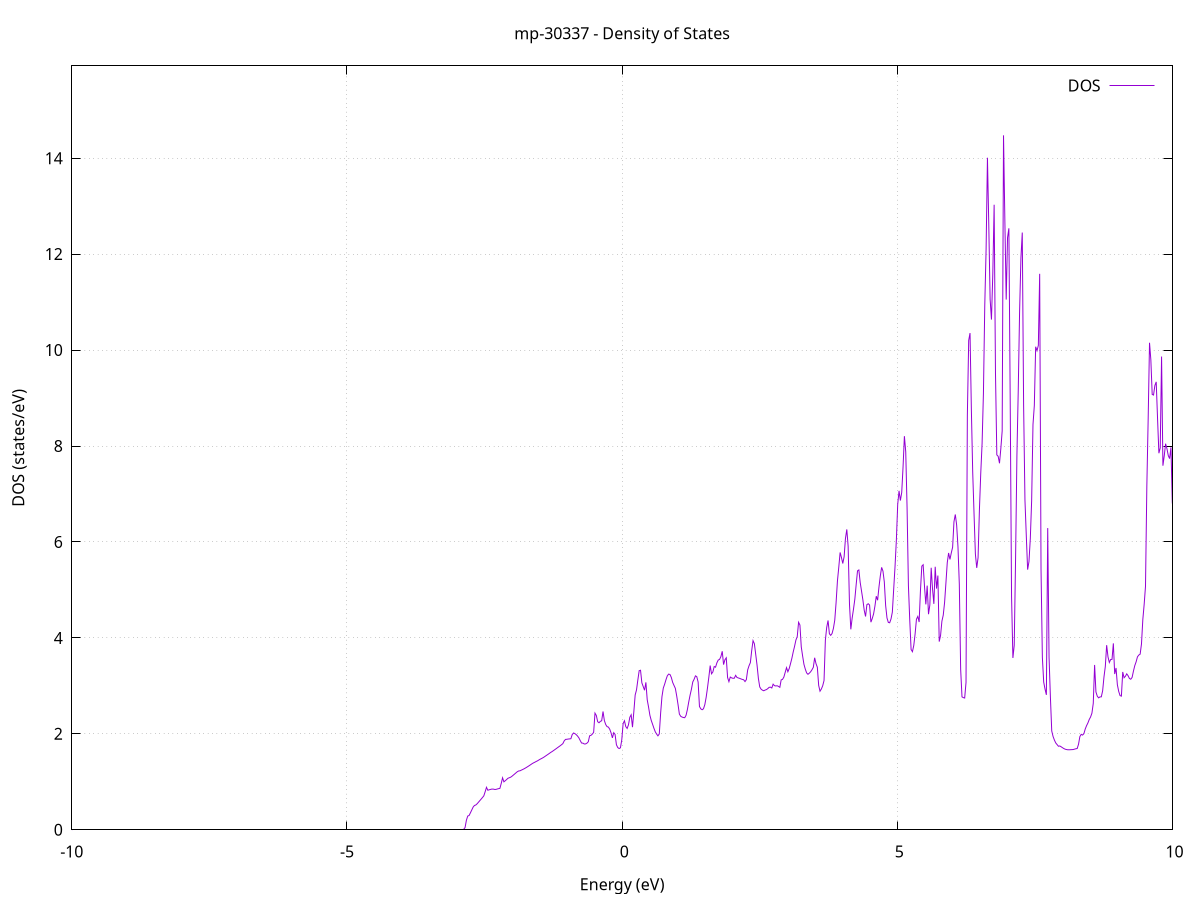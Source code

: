 set title 'mp-30337 - Density of States'
set xlabel 'Energy (eV)'
set ylabel 'DOS (states/eV)'
set grid
set xrange [-10:10]
set yrange [0:15.924]
set xzeroaxis lt -1
set terminal png size 800,600
set output 'mp-30337_dos_gnuplot.png'
plot '-' using 1:2 with lines title 'DOS'
-31.694700 0.000000
-31.670400 0.000000
-31.646000 0.000000
-31.621700 0.000000
-31.597300 0.000000
-31.573000 0.000000
-31.548700 0.000000
-31.524300 0.000000
-31.500000 0.000000
-31.475700 0.000000
-31.451300 0.000000
-31.427000 0.000000
-31.402600 0.000000
-31.378300 0.000000
-31.354000 0.000000
-31.329600 0.000000
-31.305300 0.000000
-31.281000 0.000000
-31.256600 0.000000
-31.232300 0.000000
-31.207900 0.000000
-31.183600 0.000000
-31.159300 0.000000
-31.134900 0.000000
-31.110600 0.000000
-31.086200 0.000000
-31.061900 0.000000
-31.037600 0.000000
-31.013200 0.000000
-30.988900 0.000000
-30.964600 0.000000
-30.940200 0.000000
-30.915900 0.000000
-30.891500 0.000000
-30.867200 0.000000
-30.842900 0.000000
-30.818500 0.000000
-30.794200 0.000000
-30.769900 0.000000
-30.745500 0.000000
-30.721200 0.000000
-30.696800 0.000000
-30.672500 0.000000
-30.648200 0.000000
-30.623800 0.000000
-30.599500 0.000000
-30.575200 0.000000
-30.550800 0.000000
-30.526500 0.000000
-30.502100 0.000000
-30.477800 0.000000
-30.453500 0.000000
-30.429100 0.000000
-30.404800 0.000000
-30.380400 0.000000
-30.356100 0.000000
-30.331800 0.000000
-30.307400 0.000000
-30.283100 0.000000
-30.258800 0.000000
-30.234400 0.000000
-30.210100 0.000000
-30.185700 0.000000
-30.161400 0.000000
-30.137100 0.000000
-30.112700 0.000000
-30.088400 0.000000
-30.064100 0.000000
-30.039700 0.000000
-30.015400 0.000000
-29.991000 0.000000
-29.966700 0.000000
-29.942400 0.000000
-29.918000 0.000000
-29.893700 0.000000
-29.869400 0.000000
-29.845000 0.000000
-29.820700 0.000000
-29.796300 0.000000
-29.772000 0.000000
-29.747700 0.000000
-29.723300 0.000000
-29.699000 0.000000
-29.674600 0.000000
-29.650300 0.000000
-29.626000 0.000000
-29.601600 0.000000
-29.577300 0.000000
-29.553000 0.000000
-29.528600 0.000000
-29.504300 0.000000
-29.479900 0.000000
-29.455600 0.000000
-29.431300 0.000000
-29.406900 0.000000
-29.382600 0.000000
-29.358300 0.000000
-29.333900 0.000000
-29.309600 0.000000
-29.285200 0.000000
-29.260900 0.000000
-29.236600 0.000000
-29.212200 0.000000
-29.187900 0.000000
-29.163600 0.000000
-29.139200 0.000000
-29.114900 0.000000
-29.090500 0.000000
-29.066200 0.000000
-29.041900 0.000000
-29.017500 0.000000
-28.993200 0.000000
-28.968800 0.000000
-28.944500 0.000000
-28.920200 0.000000
-28.895800 0.000000
-28.871500 0.000000
-28.847200 0.000000
-28.822800 0.000000
-28.798500 0.000000
-28.774100 0.000000
-28.749800 0.000000
-28.725500 0.000000
-28.701100 0.000000
-28.676800 0.000000
-28.652500 0.000000
-28.628100 0.000000
-28.603800 0.000000
-28.579400 0.000000
-28.555100 0.000000
-28.530800 0.000000
-28.506400 0.000000
-28.482100 0.000000
-28.457800 0.000000
-28.433400 0.000000
-28.409100 0.000000
-28.384700 0.000000
-28.360400 0.000000
-28.336100 0.000000
-28.311700 0.000000
-28.287400 0.000000
-28.263000 0.000000
-28.238700 0.000000
-28.214400 0.000000
-28.190000 0.000000
-28.165700 0.000000
-28.141400 0.000000
-28.117000 0.000000
-28.092700 0.000000
-28.068300 0.000000
-28.044000 0.000000
-28.019700 0.000000
-27.995300 0.000000
-27.971000 0.000000
-27.946700 0.000000
-27.922300 0.000000
-27.898000 0.000000
-27.873600 0.000000
-27.849300 0.000000
-27.825000 0.000000
-27.800600 0.000000
-27.776300 0.000000
-27.752000 0.000000
-27.727600 0.000000
-27.703300 0.000000
-27.678900 0.000000
-27.654600 0.000000
-27.630300 0.000000
-27.605900 0.000000
-27.581600 0.000000
-27.557200 0.000000
-27.532900 0.000000
-27.508600 0.000000
-27.484200 0.000000
-27.459900 0.000000
-27.435600 0.000000
-27.411200 0.000000
-27.386900 0.000000
-27.362500 0.000000
-27.338200 0.000000
-27.313900 0.000000
-27.289500 0.000000
-27.265200 0.000000
-27.240900 0.000000
-27.216500 0.000000
-27.192200 0.000000
-27.167800 0.000000
-27.143500 0.000000
-27.119200 0.000000
-27.094800 0.000000
-27.070500 0.000000
-27.046100 0.000000
-27.021800 0.000000
-26.997500 0.000000
-26.973100 0.000000
-26.948800 0.000000
-26.924500 0.000000
-26.900100 0.000000
-26.875800 0.000000
-26.851400 0.000000
-26.827100 0.000000
-26.802800 0.000000
-26.778400 0.000000
-26.754100 0.000000
-26.729800 0.000000
-26.705400 0.000000
-26.681100 0.000000
-26.656700 0.000000
-26.632400 0.000000
-26.608100 0.000000
-26.583700 0.000000
-26.559400 0.000000
-26.535100 0.000000
-26.510700 0.000000
-26.486400 0.000000
-26.462000 0.000000
-26.437700 0.000000
-26.413400 0.000000
-26.389000 0.000000
-26.364700 0.000000
-26.340300 0.000000
-26.316000 0.000000
-26.291700 0.000000
-26.267300 0.000000
-26.243000 0.000000
-26.218700 0.000000
-26.194300 0.000000
-26.170000 0.000000
-26.145600 0.000000
-26.121300 0.000000
-26.097000 0.000000
-26.072600 0.000000
-26.048300 0.000000
-26.024000 0.000000
-25.999600 0.000000
-25.975300 0.000000
-25.950900 0.000000
-25.926600 0.000000
-25.902300 0.000000
-25.877900 0.000000
-25.853600 0.000000
-25.829300 0.000000
-25.804900 0.000000
-25.780600 0.000000
-25.756200 0.000000
-25.731900 0.000000
-25.707600 0.000000
-25.683200 0.000000
-25.658900 0.000000
-25.634500 0.000000
-25.610200 0.000000
-25.585900 0.000000
-25.561500 0.000000
-25.537200 0.000000
-25.512900 0.000000
-25.488500 0.000000
-25.464200 0.000000
-25.439800 0.000000
-25.415500 0.000000
-25.391200 0.000000
-25.366800 0.000000
-25.342500 0.000000
-25.318200 0.000000
-25.293800 0.000000
-25.269500 0.000000
-25.245100 0.000000
-25.220800 0.000000
-25.196500 0.000000
-25.172100 0.000000
-25.147800 0.000000
-25.123500 0.000000
-25.099100 0.000000
-25.074800 0.000000
-25.050400 0.000000
-25.026100 0.000000
-25.001800 0.000000
-24.977400 0.000000
-24.953100 0.000000
-24.928700 0.000000
-24.904400 0.000000
-24.880100 0.000000
-24.855700 0.000000
-24.831400 0.000000
-24.807100 0.000000
-24.782700 0.000000
-24.758400 0.000000
-24.734000 0.000000
-24.709700 0.000000
-24.685400 0.000000
-24.661000 0.000000
-24.636700 0.000000
-24.612400 0.000000
-24.588000 0.000000
-24.563700 0.000000
-24.539300 0.000000
-24.515000 0.000000
-24.490700 0.000000
-24.466300 0.000000
-24.442000 0.000000
-24.417700 0.000000
-24.393300 0.000000
-24.369000 0.000000
-24.344600 0.000000
-24.320300 0.000000
-24.296000 0.000000
-24.271600 0.000000
-24.247300 0.000000
-24.222900 0.000000
-24.198600 0.000000
-24.174300 0.000000
-24.149900 0.000000
-24.125600 0.000000
-24.101300 0.000000
-24.076900 0.000000
-24.052600 0.000000
-24.028200 0.000000
-24.003900 0.000000
-23.979600 0.000000
-23.955200 0.000000
-23.930900 0.000000
-23.906600 0.000000
-23.882200 0.000000
-23.857900 0.000000
-23.833500 0.000000
-23.809200 0.000000
-23.784900 0.000000
-23.760500 0.000000
-23.736200 0.000000
-23.711900 0.000000
-23.687500 0.000000
-23.663200 0.000000
-23.638800 0.000000
-23.614500 0.000000
-23.590200 0.000000
-23.565800 0.000000
-23.541500 0.000000
-23.517100 0.000000
-23.492800 0.000000
-23.468500 0.000000
-23.444100 0.000000
-23.419800 0.000000
-23.395500 0.000000
-23.371100 0.000000
-23.346800 0.000000
-23.322400 0.000000
-23.298100 0.000000
-23.273800 0.000000
-23.249400 0.000000
-23.225100 0.000000
-23.200800 0.000000
-23.176400 0.000000
-23.152100 0.000000
-23.127700 0.000000
-23.103400 0.000000
-23.079100 0.000000
-23.054700 0.000000
-23.030400 0.000000
-23.006100 0.000000
-22.981700 0.000000
-22.957400 0.000000
-22.933000 0.000000
-22.908700 0.000000
-22.884400 0.000000
-22.860000 0.000000
-22.835700 0.000000
-22.811300 0.000000
-22.787000 0.000000
-22.762700 0.000000
-22.738300 0.000000
-22.714000 0.000000
-22.689700 0.000000
-22.665300 0.000000
-22.641000 0.000000
-22.616600 0.000000
-22.592300 0.000000
-22.568000 0.000000
-22.543600 0.000000
-22.519300 0.000000
-22.495000 0.000000
-22.470600 0.000000
-22.446300 0.000000
-22.421900 0.000000
-22.397600 0.000000
-22.373300 0.000000
-22.348900 0.000000
-22.324600 0.000000
-22.300300 0.000000
-22.275900 0.000000
-22.251600 0.000000
-22.227200 0.000000
-22.202900 0.000000
-22.178600 0.000000
-22.154200 0.000000
-22.129900 0.000000
-22.105500 0.000000
-22.081200 0.000000
-22.056900 0.000000
-22.032500 0.000000
-22.008200 0.000000
-21.983900 0.000000
-21.959500 0.000000
-21.935200 0.000000
-21.910800 0.000000
-21.886500 0.000000
-21.862200 0.000000
-21.837800 0.000000
-21.813500 0.000000
-21.789200 0.000000
-21.764800 0.000000
-21.740500 0.000000
-21.716100 0.000000
-21.691800 0.000000
-21.667500 0.000000
-21.643100 0.000000
-21.618800 0.000000
-21.594400 0.000000
-21.570100 0.000000
-21.545800 0.000000
-21.521400 0.000000
-21.497100 0.000000
-21.472800 0.000000
-21.448400 0.000000
-21.424100 0.000000
-21.399700 0.000000
-21.375400 0.000000
-21.351100 0.000000
-21.326700 0.000000
-21.302400 0.000000
-21.278100 0.000000
-21.253700 0.000000
-21.229400 0.000000
-21.205000 0.000000
-21.180700 0.000000
-21.156400 0.000000
-21.132000 0.000000
-21.107700 0.000000
-21.083400 0.000000
-21.059000 0.000000
-21.034700 0.000000
-21.010300 0.000000
-20.986000 0.000000
-20.961700 0.000000
-20.937300 0.000000
-20.913000 0.000000
-20.888600 0.000000
-20.864300 0.000000
-20.840000 0.000000
-20.815600 0.000000
-20.791300 0.000000
-20.767000 0.000000
-20.742600 0.000000
-20.718300 0.000000
-20.693900 0.000000
-20.669600 0.000000
-20.645300 0.000000
-20.620900 0.000000
-20.596600 0.000000
-20.572300 0.000000
-20.547900 0.000000
-20.523600 0.000000
-20.499200 0.000000
-20.474900 0.000000
-20.450600 0.000000
-20.426200 0.000000
-20.401900 0.000000
-20.377600 0.000000
-20.353200 0.000000
-20.328900 0.000000
-20.304500 0.000000
-20.280200 0.000000
-20.255900 0.000000
-20.231500 0.000000
-20.207200 0.000000
-20.182800 0.000000
-20.158500 0.000000
-20.134200 0.000000
-20.109800 0.000000
-20.085500 0.000000
-20.061200 0.000000
-20.036800 0.000000
-20.012500 0.000000
-19.988100 0.000000
-19.963800 0.000000
-19.939500 0.000000
-19.915100 0.000000
-19.890800 0.000000
-19.866500 0.000000
-19.842100 0.000000
-19.817800 0.000000
-19.793400 0.000000
-19.769100 0.000000
-19.744800 0.000000
-19.720400 0.000000
-19.696100 0.000000
-19.671800 0.000000
-19.647400 0.000000
-19.623100 0.000000
-19.598700 0.000000
-19.574400 0.000000
-19.550100 0.000000
-19.525700 0.000000
-19.501400 0.000000
-19.477000 0.000000
-19.452700 0.000000
-19.428400 0.000000
-19.404000 0.000000
-19.379700 0.000000
-19.355400 0.000000
-19.331000 0.000000
-19.306700 0.000000
-19.282300 0.000000
-19.258000 0.000000
-19.233700 0.000000
-19.209300 0.000000
-19.185000 0.000000
-19.160700 0.000000
-19.136300 0.000000
-19.112000 0.000000
-19.087600 0.000000
-19.063300 0.000000
-19.039000 0.000000
-19.014600 0.000000
-18.990300 0.000000
-18.966000 0.000000
-18.941600 0.000000
-18.917300 0.000000
-18.892900 0.000000
-18.868600 0.000000
-18.844300 0.000000
-18.819900 0.000000
-18.795600 0.000000
-18.771200 0.000000
-18.746900 0.000000
-18.722600 0.000000
-18.698200 0.000000
-18.673900 0.000000
-18.649600 0.000000
-18.625200 0.000000
-18.600900 0.000000
-18.576500 0.000000
-18.552200 0.000000
-18.527900 0.000000
-18.503500 0.000000
-18.479200 0.000000
-18.454900 0.000000
-18.430500 0.000000
-18.406200 0.000000
-18.381800 0.000000
-18.357500 0.000000
-18.333200 0.000000
-18.308800 0.000000
-18.284500 0.000000
-18.260200 0.000000
-18.235800 0.000000
-18.211500 0.000000
-18.187100 0.000000
-18.162800 0.000000
-18.138500 0.000000
-18.114100 0.000000
-18.089800 0.000000
-18.065400 0.000000
-18.041100 0.000000
-18.016800 0.000000
-17.992400 0.000000
-17.968100 0.000000
-17.943800 0.000000
-17.919400 0.000000
-17.895100 0.000000
-17.870700 0.000000
-17.846400 0.000000
-17.822100 0.000000
-17.797700 0.000000
-17.773400 0.000000
-17.749100 0.000000
-17.724700 0.000000
-17.700400 0.000000
-17.676000 0.000000
-17.651700 0.000000
-17.627400 0.000000
-17.603000 0.000000
-17.578700 0.000000
-17.554400 0.000000
-17.530000 0.000000
-17.505700 0.000000
-17.481300 0.000000
-17.457000 0.000000
-17.432700 0.000000
-17.408300 0.000000
-17.384000 0.000000
-17.359600 0.000000
-17.335300 0.000000
-17.311000 0.000000
-17.286600 0.000000
-17.262300 0.000000
-17.238000 0.000000
-17.213600 0.000000
-17.189300 0.000000
-17.164900 0.000000
-17.140600 0.000000
-17.116300 0.000000
-17.091900 0.000000
-17.067600 0.000000
-17.043300 0.000000
-17.018900 0.000000
-16.994600 0.000000
-16.970200 0.000000
-16.945900 0.000000
-16.921600 0.000000
-16.897200 0.000000
-16.872900 0.000000
-16.848600 0.000000
-16.824200 0.000000
-16.799900 0.000000
-16.775500 0.000000
-16.751200 0.000000
-16.726900 0.000000
-16.702500 0.000000
-16.678200 0.000000
-16.653800 0.000000
-16.629500 0.000000
-16.605200 0.000000
-16.580800 0.000000
-16.556500 0.000000
-16.532200 0.000000
-16.507800 0.000000
-16.483500 0.000000
-16.459100 0.000000
-16.434800 0.000000
-16.410500 0.000000
-16.386100 0.000000
-16.361800 0.000000
-16.337500 0.000000
-16.313100 0.000000
-16.288800 0.000000
-16.264400 0.000000
-16.240100 0.000000
-16.215800 0.000000
-16.191400 0.000000
-16.167100 0.000000
-16.142800 0.000000
-16.118400 0.000000
-16.094100 0.000000
-16.069700 0.000000
-16.045400 0.000000
-16.021100 0.000000
-15.996700 0.000000
-15.972400 0.000000
-15.948000 0.000000
-15.923700 0.000000
-15.899400 0.000000
-15.875000 0.000000
-15.850700 0.000000
-15.826400 0.000000
-15.802000 0.000000
-15.777700 0.000000
-15.753300 0.000000
-15.729000 0.000000
-15.704700 0.000000
-15.680300 0.000000
-15.656000 0.000000
-15.631700 0.000000
-15.607300 0.000000
-15.583000 0.000000
-15.558600 0.000000
-15.534300 0.000000
-15.510000 0.000000
-15.485600 0.000000
-15.461300 0.000000
-15.436900 0.000000
-15.412600 0.000000
-15.388300 0.000000
-15.363900 0.000000
-15.339600 0.000000
-15.315300 0.000000
-15.290900 0.000000
-15.266600 0.000000
-15.242200 0.000000
-15.217900 0.000000
-15.193600 0.000000
-15.169200 0.000000
-15.144900 0.000000
-15.120600 0.000000
-15.096200 0.000000
-15.071900 0.000000
-15.047500 0.000000
-15.023200 0.000000
-14.998900 0.000000
-14.974500 0.000000
-14.950200 0.000000
-14.925900 0.000000
-14.901500 0.000000
-14.877200 0.000000
-14.852800 0.000000
-14.828500 0.000000
-14.804200 0.000000
-14.779800 0.000000
-14.755500 0.000000
-14.731100 0.000000
-14.706800 0.000000
-14.682500 0.000000
-14.658100 0.000000
-14.633800 0.000000
-14.609500 0.000000
-14.585100 0.000000
-14.560800 0.000000
-14.536400 0.000000
-14.512100 0.000000
-14.487800 0.000000
-14.463400 0.000000
-14.439100 0.000000
-14.414800 0.000000
-14.390400 0.000000
-14.366100 0.000000
-14.341700 0.000000
-14.317400 0.000000
-14.293100 0.000000
-14.268700 0.000000
-14.244400 0.000000
-14.220100 0.000000
-14.195700 0.000000
-14.171400 0.000000
-14.147000 0.000000
-14.122700 0.000000
-14.098400 0.000000
-14.074000 0.000000
-14.049700 0.000000
-14.025300 0.000000
-14.001000 0.000000
-13.976700 0.000000
-13.952300 0.000000
-13.928000 0.000000
-13.903700 0.000000
-13.879300 0.000000
-13.855000 0.000000
-13.830600 0.000000
-13.806300 0.000000
-13.782000 0.000000
-13.757600 0.000000
-13.733300 0.000000
-13.709000 0.000000
-13.684600 0.000000
-13.660300 0.000000
-13.635900 0.000000
-13.611600 0.000000
-13.587300 0.000000
-13.562900 0.000000
-13.538600 0.000000
-13.514300 0.000000
-13.489900 0.000000
-13.465600 0.000000
-13.441200 0.000000
-13.416900 0.000000
-13.392600 0.000000
-13.368200 0.000000
-13.343900 0.000000
-13.319500 0.000000
-13.295200 0.000000
-13.270900 0.000000
-13.246500 0.000000
-13.222200 0.000000
-13.197900 0.000000
-13.173500 0.000000
-13.149200 0.000000
-13.124800 0.000000
-13.100500 0.000000
-13.076200 0.000000
-13.051800 0.000000
-13.027500 0.000000
-13.003200 0.000000
-12.978800 0.000000
-12.954500 0.000000
-12.930100 0.000000
-12.905800 0.000000
-12.881500 0.000000
-12.857100 0.000000
-12.832800 0.000000
-12.808500 0.000000
-12.784100 0.000000
-12.759800 0.000000
-12.735400 0.000000
-12.711100 0.000000
-12.686800 0.000000
-12.662400 0.000000
-12.638100 0.000000
-12.613700 0.000000
-12.589400 0.000000
-12.565100 0.000000
-12.540700 0.000000
-12.516400 0.000000
-12.492100 0.000000
-12.467700 0.000000
-12.443400 0.000000
-12.419000 0.000000
-12.394700 0.000000
-12.370400 0.000000
-12.346000 0.000000
-12.321700 0.000000
-12.297400 0.000000
-12.273000 0.000000
-12.248700 0.000000
-12.224300 0.000000
-12.200000 0.000000
-12.175700 0.000000
-12.151300 0.000000
-12.127000 0.000000
-12.102700 0.000000
-12.078300 0.000000
-12.054000 0.000000
-12.029600 0.000000
-12.005300 0.000000
-11.981000 0.000000
-11.956600 0.000000
-11.932300 0.000000
-11.907900 0.000000
-11.883600 0.000000
-11.859300 0.000000
-11.834900 0.000000
-11.810600 0.000000
-11.786300 0.000000
-11.761900 0.000000
-11.737600 0.000000
-11.713200 0.000000
-11.688900 0.000000
-11.664600 0.000000
-11.640200 0.000000
-11.615900 0.000000
-11.591600 0.000000
-11.567200 0.000000
-11.542900 0.000000
-11.518500 0.000000
-11.494200 0.000000
-11.469900 0.000000
-11.445500 0.000000
-11.421200 0.000000
-11.396900 0.000000
-11.372500 0.000000
-11.348200 0.000000
-11.323800 0.000000
-11.299500 0.000000
-11.275200 0.000000
-11.250800 0.000000
-11.226500 0.000000
-11.202100 0.000000
-11.177800 0.000000
-11.153500 0.000000
-11.129100 0.000000
-11.104800 0.000000
-11.080500 0.000000
-11.056100 0.000000
-11.031800 0.000000
-11.007400 0.000000
-10.983100 0.000000
-10.958800 0.000000
-10.934400 0.000000
-10.910100 0.000000
-10.885800 0.000000
-10.861400 0.000000
-10.837100 0.000000
-10.812700 0.000000
-10.788400 0.000000
-10.764100 0.000000
-10.739700 0.000000
-10.715400 0.000000
-10.691100 0.000000
-10.666700 0.000000
-10.642400 0.000000
-10.618000 0.000000
-10.593700 0.000000
-10.569400 0.000000
-10.545000 0.000000
-10.520700 0.000000
-10.496300 0.000000
-10.472000 0.000000
-10.447700 0.000000
-10.423300 0.000000
-10.399000 0.000000
-10.374700 0.000000
-10.350300 0.000000
-10.326000 0.000000
-10.301600 0.000000
-10.277300 0.000000
-10.253000 0.000000
-10.228600 0.000000
-10.204300 0.000000
-10.180000 0.000000
-10.155600 0.000000
-10.131300 0.000000
-10.106900 0.000000
-10.082600 0.000000
-10.058300 0.000000
-10.033900 0.000000
-10.009600 0.000000
-9.985200 0.000000
-9.960900 0.000000
-9.936600 0.000000
-9.912200 0.000000
-9.887900 0.000000
-9.863600 0.000000
-9.839200 0.000000
-9.814900 0.000000
-9.790500 0.000000
-9.766200 0.000000
-9.741900 0.000000
-9.717500 0.000000
-9.693200 0.000000
-9.668900 0.000000
-9.644500 0.000000
-9.620200 0.000000
-9.595800 0.000000
-9.571500 0.000000
-9.547200 0.000000
-9.522800 0.000000
-9.498500 0.000000
-9.474200 0.000000
-9.449800 0.000000
-9.425500 0.000000
-9.401100 0.000000
-9.376800 0.000000
-9.352500 0.000000
-9.328100 0.000000
-9.303800 0.000000
-9.279400 0.000000
-9.255100 0.000000
-9.230800 0.000000
-9.206400 0.000000
-9.182100 0.000000
-9.157800 0.000000
-9.133400 0.000000
-9.109100 0.000000
-9.084700 0.000000
-9.060400 0.000000
-9.036100 0.000000
-9.011700 0.000000
-8.987400 0.000000
-8.963100 0.000000
-8.938700 0.000000
-8.914400 0.000000
-8.890000 0.000000
-8.865700 0.000000
-8.841400 0.000000
-8.817000 0.000000
-8.792700 0.000000
-8.768400 0.000000
-8.744000 0.000000
-8.719700 0.000000
-8.695300 0.000000
-8.671000 0.000000
-8.646700 0.000000
-8.622300 0.000000
-8.598000 0.000000
-8.573600 0.000000
-8.549300 0.000000
-8.525000 0.000000
-8.500600 0.000000
-8.476300 0.000000
-8.452000 0.000000
-8.427600 0.000000
-8.403300 0.000000
-8.378900 0.000000
-8.354600 0.000000
-8.330300 0.000000
-8.305900 0.000000
-8.281600 0.000000
-8.257300 0.000000
-8.232900 0.000000
-8.208600 0.000000
-8.184200 0.000000
-8.159900 0.000000
-8.135600 0.000000
-8.111200 0.000000
-8.086900 0.000000
-8.062600 0.000000
-8.038200 0.000000
-8.013900 0.000000
-7.989500 0.000000
-7.965200 0.000000
-7.940900 0.000000
-7.916500 0.000000
-7.892200 0.000000
-7.867800 0.000000
-7.843500 0.000000
-7.819200 0.000000
-7.794800 0.000000
-7.770500 0.000000
-7.746200 0.000000
-7.721800 0.000000
-7.697500 0.000000
-7.673100 0.000000
-7.648800 0.000000
-7.624500 0.000000
-7.600100 0.000000
-7.575800 0.000000
-7.551500 0.000000
-7.527100 0.000000
-7.502800 0.000000
-7.478400 0.000000
-7.454100 0.000000
-7.429800 0.000000
-7.405400 0.000000
-7.381100 0.000000
-7.356800 0.000000
-7.332400 0.000000
-7.308100 0.000000
-7.283700 0.000000
-7.259400 0.000000
-7.235100 0.000000
-7.210700 0.000000
-7.186400 0.000000
-7.162000 0.000000
-7.137700 0.000000
-7.113400 0.000000
-7.089000 0.000000
-7.064700 0.000000
-7.040400 0.000000
-7.016000 0.000000
-6.991700 0.000000
-6.967300 0.000000
-6.943000 0.000000
-6.918700 0.000000
-6.894300 0.000000
-6.870000 0.000000
-6.845700 0.000000
-6.821300 0.000000
-6.797000 0.000000
-6.772600 0.000000
-6.748300 0.000000
-6.724000 0.000000
-6.699600 0.000000
-6.675300 0.000000
-6.651000 0.000000
-6.626600 0.000000
-6.602300 0.000000
-6.577900 0.000000
-6.553600 0.000000
-6.529300 0.000000
-6.504900 0.000000
-6.480600 0.000000
-6.456200 0.000000
-6.431900 0.000000
-6.407600 0.000000
-6.383200 0.000000
-6.358900 0.000000
-6.334600 0.000000
-6.310200 0.000000
-6.285900 0.000000
-6.261500 0.000000
-6.237200 0.000000
-6.212900 0.000000
-6.188500 0.000000
-6.164200 0.000000
-6.139900 0.000000
-6.115500 0.000000
-6.091200 0.000000
-6.066800 0.000000
-6.042500 0.000000
-6.018200 0.000000
-5.993800 0.000000
-5.969500 0.000000
-5.945200 0.000000
-5.920800 0.000000
-5.896500 0.000000
-5.872100 0.000000
-5.847800 0.000000
-5.823500 0.000000
-5.799100 0.000000
-5.774800 0.000000
-5.750400 0.000000
-5.726100 0.000000
-5.701800 0.000000
-5.677400 0.000000
-5.653100 0.000000
-5.628800 0.000000
-5.604400 0.000000
-5.580100 0.000000
-5.555700 0.000000
-5.531400 0.000000
-5.507100 0.000000
-5.482700 0.000000
-5.458400 0.000000
-5.434100 0.000000
-5.409700 0.000000
-5.385400 0.000000
-5.361000 0.000000
-5.336700 0.000000
-5.312400 0.000000
-5.288000 0.000000
-5.263700 0.000000
-5.239400 0.000000
-5.215000 0.000000
-5.190700 0.000000
-5.166300 0.000000
-5.142000 0.000000
-5.117700 0.000000
-5.093300 0.000000
-5.069000 0.000000
-5.044600 0.000000
-5.020300 0.000000
-4.996000 0.000000
-4.971600 0.000000
-4.947300 0.000000
-4.923000 0.000000
-4.898600 0.000000
-4.874300 0.000000
-4.849900 0.000000
-4.825600 0.000000
-4.801300 0.000000
-4.776900 0.000000
-4.752600 0.000000
-4.728300 0.000000
-4.703900 0.000000
-4.679600 0.000000
-4.655200 0.000000
-4.630900 0.000000
-4.606600 0.000000
-4.582200 0.000000
-4.557900 0.000000
-4.533600 0.000000
-4.509200 0.000000
-4.484900 0.000000
-4.460500 0.000000
-4.436200 0.000000
-4.411900 0.000000
-4.387500 0.000000
-4.363200 0.000000
-4.338800 0.000000
-4.314500 0.000000
-4.290200 0.000000
-4.265800 0.000000
-4.241500 0.000000
-4.217200 0.000000
-4.192800 0.000000
-4.168500 0.000000
-4.144100 0.000000
-4.119800 0.000000
-4.095500 0.000000
-4.071100 0.000000
-4.046800 0.000000
-4.022500 0.000000
-3.998100 0.000000
-3.973800 0.000000
-3.949400 0.000000
-3.925100 0.000000
-3.900800 0.000000
-3.876400 0.000000
-3.852100 0.000000
-3.827700 0.000000
-3.803400 0.000000
-3.779100 0.000000
-3.754700 0.000000
-3.730400 0.000000
-3.706100 0.000000
-3.681700 0.000000
-3.657400 0.000000
-3.633000 0.000000
-3.608700 0.000000
-3.584400 0.000000
-3.560000 0.000000
-3.535700 0.000000
-3.511400 0.000000
-3.487000 0.000000
-3.462700 0.000000
-3.438300 0.000000
-3.414000 0.000000
-3.389700 0.000000
-3.365300 0.000000
-3.341000 0.000000
-3.316700 0.000000
-3.292300 0.000000
-3.268000 0.000000
-3.243600 0.000000
-3.219300 0.000000
-3.195000 0.000000
-3.170600 0.000000
-3.146300 0.000000
-3.121900 0.000000
-3.097600 0.000000
-3.073300 0.000000
-3.048900 0.000000
-3.024600 0.000000
-3.000300 0.000000
-2.975900 0.000000
-2.951600 0.000000
-2.927200 0.000000
-2.902900 0.000000
-2.878600 0.000000
-2.854200 0.045900
-2.829900 0.198100
-2.805600 0.286300
-2.781200 0.297000
-2.756900 0.353200
-2.732500 0.412400
-2.708200 0.471600
-2.683900 0.506400
-2.659500 0.516300
-2.635200 0.541900
-2.610900 0.574300
-2.586500 0.606800
-2.562200 0.639200
-2.537800 0.672400
-2.513500 0.706900
-2.489200 0.792600
-2.464800 0.885000
-2.440500 0.824100
-2.416100 0.833400
-2.391800 0.841100
-2.367500 0.848600
-2.343100 0.848400
-2.318800 0.841200
-2.294500 0.841100
-2.270100 0.849800
-2.245800 0.857200
-2.221400 0.863000
-2.197100 0.965700
-2.172800 1.083300
-2.148400 0.999200
-2.124100 1.022500
-2.099800 1.047000
-2.075400 1.073100
-2.051100 1.084800
-2.026700 1.095300
-2.002400 1.115500
-1.978100 1.138800
-1.953700 1.162400
-1.929400 1.186400
-1.905100 1.209900
-1.880700 1.225700
-1.856400 1.229100
-1.832000 1.243200
-1.807700 1.256200
-1.783400 1.270300
-1.759000 1.286000
-1.734700 1.303000
-1.710300 1.320400
-1.686000 1.338700
-1.661700 1.357600
-1.637300 1.376700
-1.613000 1.393300
-1.588700 1.407000
-1.564300 1.422300
-1.540000 1.436000
-1.515600 1.453100
-1.491300 1.469700
-1.467000 1.484200
-1.442600 1.499200
-1.418300 1.516400
-1.394000 1.535800
-1.369600 1.554900
-1.345300 1.574000
-1.320900 1.593600
-1.296600 1.613700
-1.272300 1.630800
-1.247900 1.650400
-1.223600 1.670300
-1.199300 1.690300
-1.174900 1.710900
-1.150600 1.731100
-1.126200 1.751100
-1.101900 1.772700
-1.077600 1.795300
-1.053200 1.852300
-1.028900 1.883800
-1.004500 1.886400
-0.980200 1.891500
-0.955900 1.894300
-0.931500 1.898200
-0.907200 1.985100
-0.882900 2.017600
-0.858500 2.004100
-0.834200 1.982900
-0.809800 1.953300
-0.785500 1.915000
-0.761200 1.858500
-0.736800 1.808100
-0.712500 1.805800
-0.688200 1.788300
-0.663800 1.789900
-0.639500 1.805400
-0.615100 1.835000
-0.590800 1.959300
-0.566500 1.968600
-0.542100 1.993600
-0.517800 2.031800
-0.493500 2.431100
-0.469100 2.382400
-0.444800 2.253400
-0.420400 2.230700
-0.396100 2.259700
-0.371800 2.272900
-0.347400 2.465400
-0.323100 2.277300
-0.298700 2.194200
-0.274400 2.150300
-0.250100 2.140800
-0.225700 2.096800
-0.201400 2.021200
-0.177100 1.915400
-0.152700 2.024100
-0.128400 1.986700
-0.104000 1.772200
-0.079700 1.713900
-0.055400 1.693300
-0.031000 1.708900
-0.006700 1.874500
0.017600 2.212800
0.042000 2.272200
0.066300 2.149900
0.090700 2.112400
0.115000 2.187200
0.139300 2.344600
0.163700 2.396800
0.188000 2.139200
0.212300 2.458100
0.236700 2.809900
0.261000 2.915500
0.285400 3.124300
0.309700 3.316400
0.334000 3.325200
0.358400 3.062100
0.382700 2.986400
0.407100 2.908700
0.431400 3.073100
0.455700 2.710100
0.480100 2.556300
0.504400 2.386000
0.528700 2.280300
0.553100 2.199500
0.577400 2.116500
0.601800 2.042600
0.626100 1.995100
0.650400 1.958200
0.674800 1.997300
0.699100 2.428700
0.723400 2.774000
0.747800 2.954200
0.772100 3.034100
0.796500 3.128900
0.820800 3.209500
0.845100 3.245600
0.869500 3.236300
0.893800 3.174300
0.918100 3.072000
0.942500 3.008400
0.966800 2.946800
0.991200 2.790200
1.015500 2.610600
1.039800 2.412300
1.064200 2.365400
1.088500 2.349800
1.112900 2.340200
1.137200 2.336200
1.161500 2.387200
1.185900 2.509100
1.210200 2.665500
1.234500 2.807300
1.258900 2.929700
1.283200 3.081400
1.307600 3.137700
1.331900 3.208600
1.356200 3.191500
1.380600 3.078600
1.404900 2.570300
1.429200 2.520300
1.453600 2.502300
1.477900 2.522200
1.502300 2.608000
1.526600 2.761100
1.550900 2.960100
1.575300 3.181200
1.599600 3.423100
1.624000 3.251400
1.648300 3.289100
1.672600 3.402800
1.697000 3.389600
1.721300 3.479200
1.745600 3.537600
1.770000 3.551500
1.794300 3.609100
1.818700 3.721100
1.843000 3.443200
1.867300 3.543600
1.891700 3.584700
1.916000 3.173400
1.940300 3.087700
1.964700 3.183500
1.989000 3.166200
2.013400 3.158000
2.037700 3.159000
2.062000 3.219100
2.086400 3.175400
2.110700 3.165100
2.135000 3.156100
2.159400 3.144400
2.183700 3.134300
2.208100 3.127100
2.232400 3.089500
2.256700 3.129000
2.281100 3.332900
2.305400 3.418900
2.329800 3.483900
2.354100 3.735100
2.378400 3.942400
2.402800 3.878500
2.427100 3.655200
2.451400 3.430500
2.475800 3.153100
2.500100 2.978100
2.524500 2.931400
2.548800 2.910300
2.573100 2.898000
2.597500 2.912400
2.621800 2.922300
2.646100 2.942400
2.670500 2.969000
2.694800 2.973300
2.719200 2.955600
2.743500 3.035300
2.767800 3.004300
2.792200 2.997900
2.816500 3.002400
2.840800 2.988400
2.865200 2.969500
2.889500 3.123900
2.913900 3.135100
2.938200 3.182000
2.962500 3.281100
2.986900 3.379900
3.011200 3.294100
3.035600 3.361300
3.059900 3.465500
3.084200 3.575300
3.108600 3.708200
3.132900 3.823200
3.157200 3.954100
3.181600 4.027700
3.205900 4.325500
3.230300 4.268600
3.254600 3.812900
3.278900 3.624000
3.303300 3.449000
3.327600 3.350000
3.351900 3.270400
3.376300 3.241100
3.400600 3.264200
3.425000 3.293600
3.449300 3.336000
3.473600 3.386100
3.498000 3.585300
3.522300 3.463100
3.546600 3.389100
3.571000 3.008500
3.595300 2.888800
3.619700 2.934300
3.644000 3.001500
3.668300 3.111300
3.692700 3.954900
3.717000 4.219600
3.741400 4.363500
3.765700 4.085700
3.790000 4.053200
3.814400 4.092200
3.838700 4.198000
3.863000 4.367400
3.887400 4.735300
3.911700 5.183600
3.936100 5.471200
3.960400 5.781100
3.984700 5.676800
4.009100 5.551000
4.033400 5.692100
4.057700 6.073800
4.082100 6.261200
4.106400 5.908100
4.130800 4.704900
4.155100 4.178400
4.179400 4.412700
4.203800 4.600200
4.228100 4.808600
4.252400 5.112700
4.276800 5.398000
4.301100 5.416600
4.325500 5.155700
4.349800 4.975000
4.374100 4.793600
4.398500 4.576300
4.422800 4.446400
4.447200 4.693300
4.471500 4.711800
4.495800 4.685200
4.520200 4.327800
4.544500 4.404500
4.568800 4.500300
4.593200 4.662700
4.617500 4.869100
4.641900 4.785400
4.666200 5.056900
4.690500 5.288200
4.714900 5.470000
4.739200 5.391400
4.763500 5.167300
4.787900 4.673900
4.812200 4.415600
4.836600 4.322400
4.860900 4.315000
4.885200 4.393900
4.909600 4.537200
4.933900 5.012000
4.958200 5.484800
4.982600 6.037500
5.006900 6.780900
5.031300 7.065600
5.055600 6.863200
5.079900 7.030500
5.104300 7.565800
5.128600 8.204900
5.153000 7.878700
5.177300 6.709400
5.201600 5.089700
5.226000 4.369900
5.250300 3.758500
5.274600 3.712300
5.299000 3.842100
5.323300 4.083600
5.347700 4.389500
5.372000 4.447000
5.396300 4.330700
5.420700 4.993200
5.445000 5.495700
5.469300 5.524800
5.493700 5.074800
5.518000 4.698900
5.542400 5.090000
5.566700 4.493900
5.591000 4.687100
5.615400 5.462200
5.639700 5.021700
5.664000 4.709100
5.688400 5.482500
5.712700 5.027600
5.737100 5.299600
5.761400 3.922600
5.785700 4.049400
5.810100 4.348400
5.834400 4.473200
5.858800 4.737600
5.883100 5.145600
5.907400 5.568200
5.931800 5.770000
5.956100 5.635000
5.980400 5.770500
6.004800 5.889400
6.029100 6.420300
6.053500 6.572500
6.077800 6.354500
6.102100 5.895700
6.126500 5.118800
6.150800 3.344600
6.175100 2.770600
6.199500 2.754900
6.223800 2.746500
6.248200 3.070400
6.272500 8.633600
6.296800 10.201900
6.321200 10.354100
6.345500 8.753300
6.369800 7.454700
6.394200 6.579600
6.418500 5.748400
6.442900 5.459300
6.467200 5.672300
6.491500 6.664100
6.515900 7.430200
6.540200 8.049000
6.564600 9.096400
6.588900 10.929400
6.613200 12.100100
6.637600 14.008400
6.661900 12.605800
6.686200 11.058800
6.710600 10.636000
6.734900 11.585400
6.759300 13.029900
6.783600 9.522900
6.807900 7.814700
6.832300 7.785400
6.856600 7.639800
6.880900 7.948800
6.905300 8.313800
6.929600 14.476500
6.954000 12.704500
6.978300 11.052100
7.002600 12.344100
7.027000 12.538000
7.051300 8.917600
7.075600 4.859500
7.100000 3.582000
7.124300 3.844300
7.148700 5.656100
7.173000 7.802200
7.197300 9.164100
7.221700 10.805700
7.246000 11.922800
7.270400 12.449700
7.294700 8.850800
7.319000 6.877200
7.343400 6.133500
7.367700 5.422700
7.392000 5.591000
7.416400 6.066500
7.440700 6.861500
7.465100 8.447000
7.489400 8.842700
7.513700 10.069300
7.538100 9.986700
7.562400 10.096800
7.586700 11.588900
7.611100 5.440000
7.635400 3.593900
7.659800 3.078000
7.684100 2.931300
7.708400 2.812500
7.732800 6.289700
7.757100 3.596900
7.781500 2.767600
7.805800 2.060000
7.830100 1.944300
7.854500 1.869000
7.878800 1.809700
7.903100 1.775800
7.927500 1.741000
7.951800 1.747300
7.976200 1.730600
8.000500 1.711300
8.024800 1.693800
8.049200 1.680300
8.073500 1.672600
8.097800 1.667600
8.122200 1.667200
8.146500 1.669000
8.170900 1.670600
8.195200 1.672500
8.219500 1.680900
8.243900 1.688800
8.268200 1.693900
8.292500 1.782800
8.316900 1.942300
8.341200 1.989400
8.365600 1.974000
8.389900 2.002600
8.414200 2.100100
8.438600 2.170400
8.462900 2.226600
8.487300 2.299800
8.511600 2.351400
8.535900 2.430700
8.560300 2.634900
8.584600 3.436000
8.608900 2.872800
8.633300 2.784300
8.657600 2.750200
8.682000 2.769800
8.706300 2.771100
8.730600 2.896700
8.755000 3.185600
8.779300 3.405300
8.803600 3.848400
8.828000 3.604100
8.852300 3.487500
8.876700 3.549200
8.901000 3.552000
8.925300 3.885600
8.949700 3.246500
8.974000 3.372600
8.998300 3.023700
9.022700 2.883400
9.047000 2.797300
9.071400 2.786100
9.095700 3.289800
9.120000 3.169000
9.144400 3.199800
9.168700 3.250400
9.193100 3.210800
9.217400 3.153700
9.241700 3.138200
9.266100 3.176700
9.290400 3.307400
9.314700 3.421700
9.339100 3.501200
9.363400 3.605200
9.387800 3.642300
9.412100 3.660400
9.436400 3.873100
9.460800 4.382300
9.485100 4.696600
9.509400 5.074700
9.533800 7.167300
9.558100 8.571700
9.582500 10.152000
9.606800 9.793900
9.631100 9.074900
9.655500 9.062300
9.679800 9.262200
9.704100 9.336700
9.728500 8.569000
9.752800 7.849600
9.777200 7.961000
9.801500 9.864700
9.825800 7.589300
9.850200 7.796200
9.874500 8.047700
9.898900 7.945900
9.923200 7.801200
9.947500 7.737300
9.971900 7.971800
9.996200 6.823300
10.020500 6.568700
10.044900 6.113500
10.069200 5.694400
10.093600 7.632200
10.117900 9.553300
10.142200 10.877200
10.166600 10.881600
10.190900 9.968100
10.215200 8.994600
10.239600 8.431000
10.263900 8.066300
10.288300 6.943000
10.312600 6.782900
10.336900 5.168700
10.361300 5.180900
10.385600 6.005300
10.409900 5.584200
10.434300 6.147100
10.458600 6.556300
10.483000 7.094500
10.507300 7.143900
10.531600 7.433300
10.556000 6.851400
10.580300 6.472400
10.604700 6.423800
10.629000 5.898100
10.653300 4.827500
10.677700 4.993700
10.702000 5.599900
10.726300 6.260600
10.750700 6.458200
10.775000 6.313600
10.799400 6.598000
10.823700 7.239600
10.848000 7.517000
10.872400 7.526000
10.896700 7.081700
10.921000 7.422600
10.945400 7.846100
10.969700 6.805400
10.994100 7.284900
11.018400 6.983700
11.042700 6.628100
11.067100 6.811100
11.091400 6.748700
11.115700 6.045800
11.140100 5.718400
11.164400 5.576800
11.188800 5.722800
11.213100 6.550500
11.237400 7.322400
11.261800 8.152000
11.286100 8.050800
11.310500 6.795900
11.334800 6.762700
11.359100 7.240900
11.383500 7.285000
11.407800 6.731000
11.432100 6.630300
11.456500 7.364200
11.480800 7.921900
11.505200 8.953500
11.529500 8.333700
11.553800 7.615900
11.578200 7.930000
11.602500 6.584400
11.626800 5.596100
11.651200 4.944500
11.675500 4.594900
11.699900 4.496600
11.724200 5.330900
11.748500 6.087200
11.772900 5.411500
11.797200 5.413000
11.821500 5.720200
11.845900 5.240300
11.870200 4.984800
11.894600 5.069500
11.918900 5.239200
11.943200 5.209600
11.967600 5.355400
11.991900 5.473600
12.016300 5.942100
12.040600 6.242000
12.064900 6.188100
12.089300 6.018300
12.113600 5.708900
12.137900 5.128000
12.162300 4.642300
12.186600 4.418800
12.211000 4.473800
12.235300 4.660300
12.259600 5.275400
12.284000 5.850500
12.308300 6.111300
12.332600 5.647000
12.357000 5.080100
12.381300 5.029300
12.405700 5.206000
12.430000 5.249900
12.454300 5.923000
12.478700 7.068800
12.503000 7.160000
12.527300 7.234200
12.551700 6.843700
12.576000 5.632900
12.600400 5.266900
12.624700 5.130200
12.649000 5.170100
12.673400 5.170500
12.697700 5.199900
12.722100 5.232800
12.746400 5.021800
12.770700 5.200500
12.795100 5.207300
12.819400 5.226700
12.843700 5.421300
12.868100 6.075900
12.892400 5.946200
12.916800 6.606300
12.941100 6.690400
12.965400 6.770700
12.989800 5.590700
13.014100 5.009500
13.038400 4.923900
13.062800 4.728000
13.087100 4.320400
13.111500 4.588600
13.135800 4.763100
13.160100 4.770300
13.184500 5.100400
13.208800 5.009300
13.233200 5.915600
13.257500 6.511400
13.281800 6.937600
13.306200 6.891100
13.330500 6.343900
13.354800 6.314800
13.379200 7.121900
13.403500 6.307000
13.427900 4.856500
13.452200 4.368600
13.476500 4.070200
13.500900 3.959700
13.525200 3.906100
13.549500 4.051800
13.573900 4.228700
13.598200 4.683900
13.622600 4.735500
13.646900 4.916500
13.671200 5.551300
13.695600 6.072400
13.719900 6.386100
13.744200 6.178600
13.768600 6.073400
13.792900 5.083100
13.817300 5.027800
13.841600 4.912400
13.865900 4.910000
13.890300 4.958800
13.914600 4.981500
13.939000 5.128700
13.963300 5.051300
13.987600 4.803500
14.012000 4.668300
14.036300 4.639900
14.060600 4.934300
14.085000 5.099100
14.109300 5.297600
14.133700 5.695000
14.158000 5.698100
14.182300 5.483800
14.206700 5.165900
14.231000 4.519600
14.255300 3.833100
14.279700 3.187900
14.304000 2.588200
14.328400 2.476200
14.352700 2.237500
14.377000 1.816100
14.401400 1.531800
14.425700 1.387800
14.450000 1.315100
14.474400 1.190400
14.498700 0.923800
14.523100 0.887900
14.547400 0.597600
14.571700 0.528000
14.596100 0.461600
14.620400 0.397200
14.644800 0.308100
14.669100 0.237400
14.693400 0.204700
14.717800 0.195500
14.742100 0.208500
14.766400 0.097700
14.790800 0.000000
14.815100 0.000000
14.839500 0.000000
14.863800 0.000000
14.888100 0.000000
14.912500 0.000000
14.936800 0.000000
14.961100 0.000000
14.985500 0.000000
15.009800 0.000000
15.034200 0.000000
15.058500 0.000000
15.082800 0.000000
15.107200 0.000000
15.131500 0.000000
15.155800 0.000000
15.180200 0.000000
15.204500 0.000000
15.228900 0.000000
15.253200 0.000000
15.277500 0.000000
15.301900 0.000000
15.326200 0.000000
15.350600 0.000000
15.374900 0.000000
15.399200 0.000000
15.423600 0.000000
15.447900 0.000000
15.472200 0.000000
15.496600 0.000000
15.520900 0.000000
15.545300 0.000000
15.569600 0.000000
15.593900 0.000000
15.618300 0.000000
15.642600 0.000000
15.666900 0.000000
15.691300 0.000000
15.715600 0.000000
15.740000 0.000000
15.764300 0.000000
15.788600 0.000000
15.813000 0.000000
15.837300 0.000000
15.861600 0.000000
15.886000 0.000000
15.910300 0.000000
15.934700 0.000000
15.959000 0.000000
15.983300 0.000000
16.007700 0.000000
16.032000 0.000000
16.056400 0.000000
16.080700 0.000000
16.105000 0.000000
16.129400 0.000000
16.153700 0.000000
16.178000 0.000000
16.202400 0.000000
16.226700 0.000000
16.251100 0.000000
16.275400 0.000000
16.299700 0.000000
16.324100 0.000000
16.348400 0.000000
16.372700 0.000000
16.397100 0.000000
16.421400 0.000000
16.445800 0.000000
16.470100 0.000000
16.494400 0.000000
16.518800 0.000000
16.543100 0.000000
16.567400 0.000000
16.591800 0.000000
16.616100 0.000000
16.640500 0.000000
16.664800 0.000000
16.689100 0.000000
16.713500 0.000000
16.737800 0.000000
16.762200 0.000000
16.786500 0.000000
16.810800 0.000000
16.835200 0.000000
16.859500 0.000000
16.883800 0.000000
16.908200 0.000000
16.932500 0.000000
16.956900 0.000000
16.981200 0.000000
e
